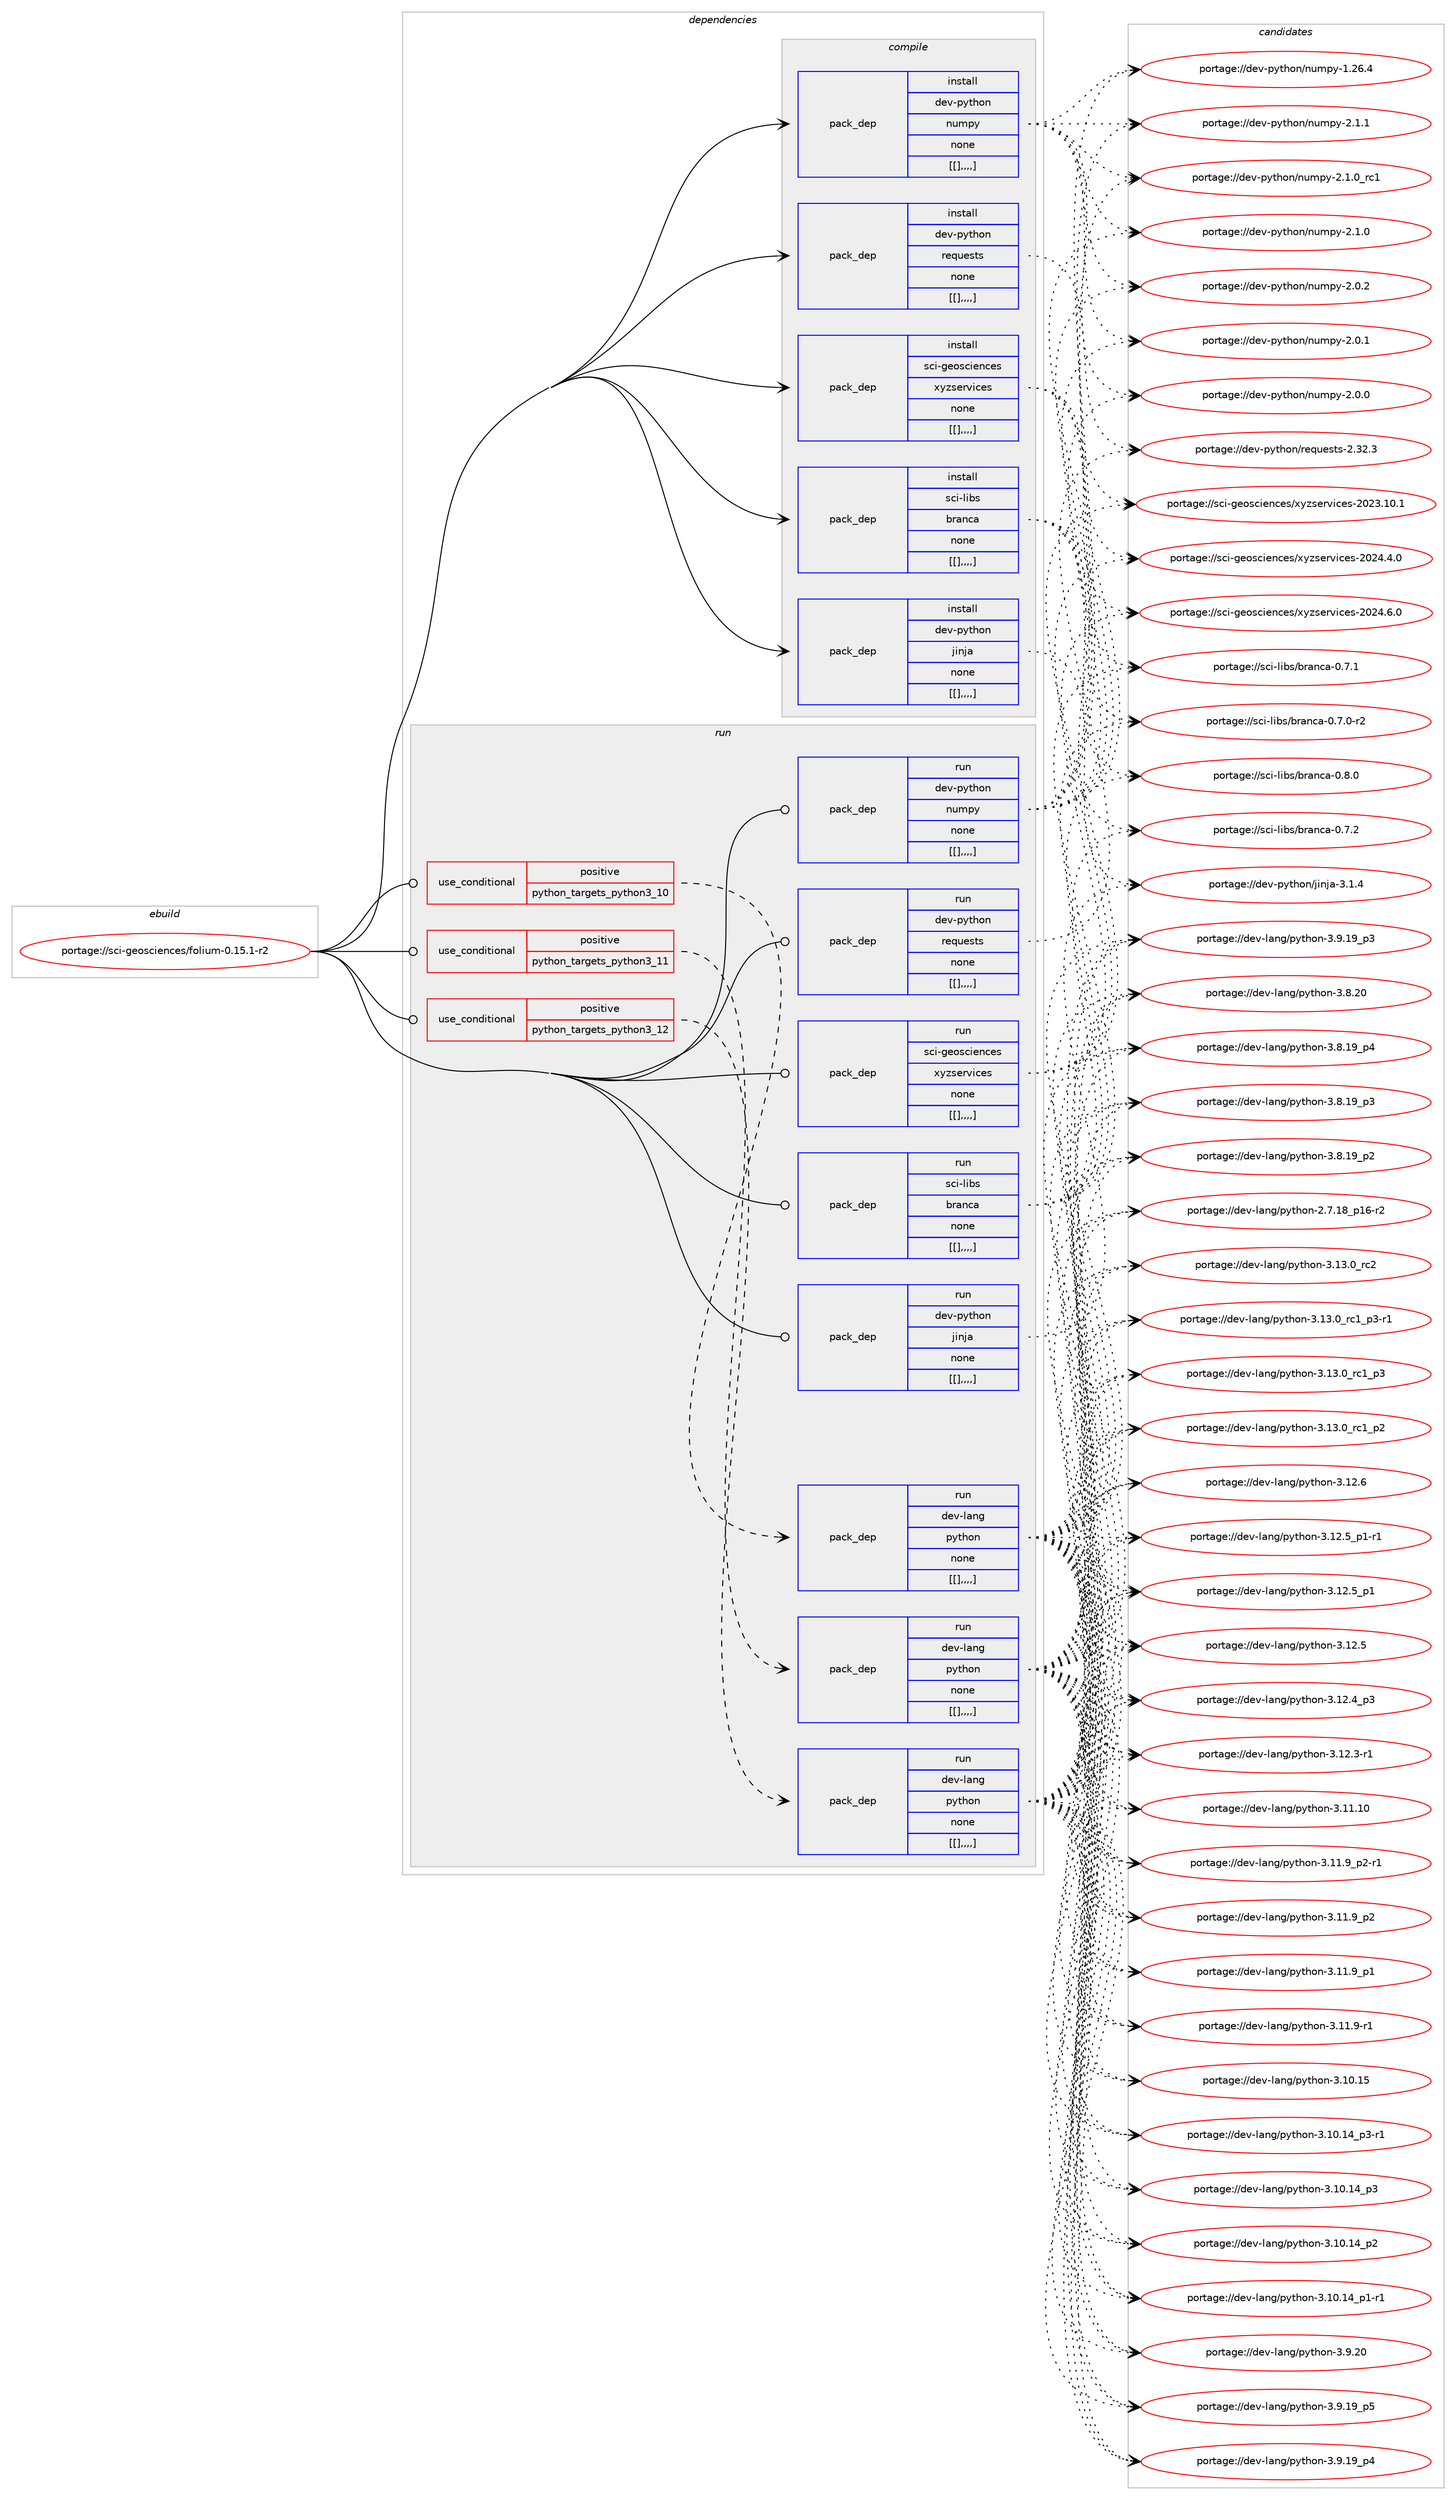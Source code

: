 digraph prolog {

# *************
# Graph options
# *************

newrank=true;
concentrate=true;
compound=true;
graph [rankdir=LR,fontname=Helvetica,fontsize=10,ranksep=1.5];#, ranksep=2.5, nodesep=0.2];
edge  [arrowhead=vee];
node  [fontname=Helvetica,fontsize=10];

# **********
# The ebuild
# **********

subgraph cluster_leftcol {
color=gray;
label=<<i>ebuild</i>>;
id [label="portage://sci-geosciences/folium-0.15.1-r2", color=red, width=4, href="../sci-geosciences/folium-0.15.1-r2.svg"];
}

# ****************
# The dependencies
# ****************

subgraph cluster_midcol {
color=gray;
label=<<i>dependencies</i>>;
subgraph cluster_compile {
fillcolor="#eeeeee";
style=filled;
label=<<i>compile</i>>;
subgraph pack300642 {
dependency412141 [label=<<TABLE BORDER="0" CELLBORDER="1" CELLSPACING="0" CELLPADDING="4" WIDTH="220"><TR><TD ROWSPAN="6" CELLPADDING="30">pack_dep</TD></TR><TR><TD WIDTH="110">install</TD></TR><TR><TD>dev-python</TD></TR><TR><TD>jinja</TD></TR><TR><TD>none</TD></TR><TR><TD>[[],,,,]</TD></TR></TABLE>>, shape=none, color=blue];
}
id:e -> dependency412141:w [weight=20,style="solid",arrowhead="vee"];
subgraph pack300643 {
dependency412142 [label=<<TABLE BORDER="0" CELLBORDER="1" CELLSPACING="0" CELLPADDING="4" WIDTH="220"><TR><TD ROWSPAN="6" CELLPADDING="30">pack_dep</TD></TR><TR><TD WIDTH="110">install</TD></TR><TR><TD>dev-python</TD></TR><TR><TD>numpy</TD></TR><TR><TD>none</TD></TR><TR><TD>[[],,,,]</TD></TR></TABLE>>, shape=none, color=blue];
}
id:e -> dependency412142:w [weight=20,style="solid",arrowhead="vee"];
subgraph pack300644 {
dependency412143 [label=<<TABLE BORDER="0" CELLBORDER="1" CELLSPACING="0" CELLPADDING="4" WIDTH="220"><TR><TD ROWSPAN="6" CELLPADDING="30">pack_dep</TD></TR><TR><TD WIDTH="110">install</TD></TR><TR><TD>dev-python</TD></TR><TR><TD>requests</TD></TR><TR><TD>none</TD></TR><TR><TD>[[],,,,]</TD></TR></TABLE>>, shape=none, color=blue];
}
id:e -> dependency412143:w [weight=20,style="solid",arrowhead="vee"];
subgraph pack300645 {
dependency412144 [label=<<TABLE BORDER="0" CELLBORDER="1" CELLSPACING="0" CELLPADDING="4" WIDTH="220"><TR><TD ROWSPAN="6" CELLPADDING="30">pack_dep</TD></TR><TR><TD WIDTH="110">install</TD></TR><TR><TD>sci-geosciences</TD></TR><TR><TD>xyzservices</TD></TR><TR><TD>none</TD></TR><TR><TD>[[],,,,]</TD></TR></TABLE>>, shape=none, color=blue];
}
id:e -> dependency412144:w [weight=20,style="solid",arrowhead="vee"];
subgraph pack300646 {
dependency412145 [label=<<TABLE BORDER="0" CELLBORDER="1" CELLSPACING="0" CELLPADDING="4" WIDTH="220"><TR><TD ROWSPAN="6" CELLPADDING="30">pack_dep</TD></TR><TR><TD WIDTH="110">install</TD></TR><TR><TD>sci-libs</TD></TR><TR><TD>branca</TD></TR><TR><TD>none</TD></TR><TR><TD>[[],,,,]</TD></TR></TABLE>>, shape=none, color=blue];
}
id:e -> dependency412145:w [weight=20,style="solid",arrowhead="vee"];
}
subgraph cluster_compileandrun {
fillcolor="#eeeeee";
style=filled;
label=<<i>compile and run</i>>;
}
subgraph cluster_run {
fillcolor="#eeeeee";
style=filled;
label=<<i>run</i>>;
subgraph cond108523 {
dependency412146 [label=<<TABLE BORDER="0" CELLBORDER="1" CELLSPACING="0" CELLPADDING="4"><TR><TD ROWSPAN="3" CELLPADDING="10">use_conditional</TD></TR><TR><TD>positive</TD></TR><TR><TD>python_targets_python3_10</TD></TR></TABLE>>, shape=none, color=red];
subgraph pack300647 {
dependency412147 [label=<<TABLE BORDER="0" CELLBORDER="1" CELLSPACING="0" CELLPADDING="4" WIDTH="220"><TR><TD ROWSPAN="6" CELLPADDING="30">pack_dep</TD></TR><TR><TD WIDTH="110">run</TD></TR><TR><TD>dev-lang</TD></TR><TR><TD>python</TD></TR><TR><TD>none</TD></TR><TR><TD>[[],,,,]</TD></TR></TABLE>>, shape=none, color=blue];
}
dependency412146:e -> dependency412147:w [weight=20,style="dashed",arrowhead="vee"];
}
id:e -> dependency412146:w [weight=20,style="solid",arrowhead="odot"];
subgraph cond108524 {
dependency412148 [label=<<TABLE BORDER="0" CELLBORDER="1" CELLSPACING="0" CELLPADDING="4"><TR><TD ROWSPAN="3" CELLPADDING="10">use_conditional</TD></TR><TR><TD>positive</TD></TR><TR><TD>python_targets_python3_11</TD></TR></TABLE>>, shape=none, color=red];
subgraph pack300648 {
dependency412149 [label=<<TABLE BORDER="0" CELLBORDER="1" CELLSPACING="0" CELLPADDING="4" WIDTH="220"><TR><TD ROWSPAN="6" CELLPADDING="30">pack_dep</TD></TR><TR><TD WIDTH="110">run</TD></TR><TR><TD>dev-lang</TD></TR><TR><TD>python</TD></TR><TR><TD>none</TD></TR><TR><TD>[[],,,,]</TD></TR></TABLE>>, shape=none, color=blue];
}
dependency412148:e -> dependency412149:w [weight=20,style="dashed",arrowhead="vee"];
}
id:e -> dependency412148:w [weight=20,style="solid",arrowhead="odot"];
subgraph cond108525 {
dependency412150 [label=<<TABLE BORDER="0" CELLBORDER="1" CELLSPACING="0" CELLPADDING="4"><TR><TD ROWSPAN="3" CELLPADDING="10">use_conditional</TD></TR><TR><TD>positive</TD></TR><TR><TD>python_targets_python3_12</TD></TR></TABLE>>, shape=none, color=red];
subgraph pack300649 {
dependency412151 [label=<<TABLE BORDER="0" CELLBORDER="1" CELLSPACING="0" CELLPADDING="4" WIDTH="220"><TR><TD ROWSPAN="6" CELLPADDING="30">pack_dep</TD></TR><TR><TD WIDTH="110">run</TD></TR><TR><TD>dev-lang</TD></TR><TR><TD>python</TD></TR><TR><TD>none</TD></TR><TR><TD>[[],,,,]</TD></TR></TABLE>>, shape=none, color=blue];
}
dependency412150:e -> dependency412151:w [weight=20,style="dashed",arrowhead="vee"];
}
id:e -> dependency412150:w [weight=20,style="solid",arrowhead="odot"];
subgraph pack300650 {
dependency412152 [label=<<TABLE BORDER="0" CELLBORDER="1" CELLSPACING="0" CELLPADDING="4" WIDTH="220"><TR><TD ROWSPAN="6" CELLPADDING="30">pack_dep</TD></TR><TR><TD WIDTH="110">run</TD></TR><TR><TD>dev-python</TD></TR><TR><TD>jinja</TD></TR><TR><TD>none</TD></TR><TR><TD>[[],,,,]</TD></TR></TABLE>>, shape=none, color=blue];
}
id:e -> dependency412152:w [weight=20,style="solid",arrowhead="odot"];
subgraph pack300651 {
dependency412153 [label=<<TABLE BORDER="0" CELLBORDER="1" CELLSPACING="0" CELLPADDING="4" WIDTH="220"><TR><TD ROWSPAN="6" CELLPADDING="30">pack_dep</TD></TR><TR><TD WIDTH="110">run</TD></TR><TR><TD>dev-python</TD></TR><TR><TD>numpy</TD></TR><TR><TD>none</TD></TR><TR><TD>[[],,,,]</TD></TR></TABLE>>, shape=none, color=blue];
}
id:e -> dependency412153:w [weight=20,style="solid",arrowhead="odot"];
subgraph pack300652 {
dependency412154 [label=<<TABLE BORDER="0" CELLBORDER="1" CELLSPACING="0" CELLPADDING="4" WIDTH="220"><TR><TD ROWSPAN="6" CELLPADDING="30">pack_dep</TD></TR><TR><TD WIDTH="110">run</TD></TR><TR><TD>dev-python</TD></TR><TR><TD>requests</TD></TR><TR><TD>none</TD></TR><TR><TD>[[],,,,]</TD></TR></TABLE>>, shape=none, color=blue];
}
id:e -> dependency412154:w [weight=20,style="solid",arrowhead="odot"];
subgraph pack300653 {
dependency412155 [label=<<TABLE BORDER="0" CELLBORDER="1" CELLSPACING="0" CELLPADDING="4" WIDTH="220"><TR><TD ROWSPAN="6" CELLPADDING="30">pack_dep</TD></TR><TR><TD WIDTH="110">run</TD></TR><TR><TD>sci-geosciences</TD></TR><TR><TD>xyzservices</TD></TR><TR><TD>none</TD></TR><TR><TD>[[],,,,]</TD></TR></TABLE>>, shape=none, color=blue];
}
id:e -> dependency412155:w [weight=20,style="solid",arrowhead="odot"];
subgraph pack300654 {
dependency412156 [label=<<TABLE BORDER="0" CELLBORDER="1" CELLSPACING="0" CELLPADDING="4" WIDTH="220"><TR><TD ROWSPAN="6" CELLPADDING="30">pack_dep</TD></TR><TR><TD WIDTH="110">run</TD></TR><TR><TD>sci-libs</TD></TR><TR><TD>branca</TD></TR><TR><TD>none</TD></TR><TR><TD>[[],,,,]</TD></TR></TABLE>>, shape=none, color=blue];
}
id:e -> dependency412156:w [weight=20,style="solid",arrowhead="odot"];
}
}

# **************
# The candidates
# **************

subgraph cluster_choices {
rank=same;
color=gray;
label=<<i>candidates</i>>;

subgraph choice300642 {
color=black;
nodesep=1;
choice100101118451121211161041111104710610511010697455146494652 [label="portage://dev-python/jinja-3.1.4", color=red, width=4,href="../dev-python/jinja-3.1.4.svg"];
dependency412141:e -> choice100101118451121211161041111104710610511010697455146494652:w [style=dotted,weight="100"];
}
subgraph choice300643 {
color=black;
nodesep=1;
choice1001011184511212111610411111047110117109112121455046494649 [label="portage://dev-python/numpy-2.1.1", color=red, width=4,href="../dev-python/numpy-2.1.1.svg"];
choice1001011184511212111610411111047110117109112121455046494648951149949 [label="portage://dev-python/numpy-2.1.0_rc1", color=red, width=4,href="../dev-python/numpy-2.1.0_rc1.svg"];
choice1001011184511212111610411111047110117109112121455046494648 [label="portage://dev-python/numpy-2.1.0", color=red, width=4,href="../dev-python/numpy-2.1.0.svg"];
choice1001011184511212111610411111047110117109112121455046484650 [label="portage://dev-python/numpy-2.0.2", color=red, width=4,href="../dev-python/numpy-2.0.2.svg"];
choice1001011184511212111610411111047110117109112121455046484649 [label="portage://dev-python/numpy-2.0.1", color=red, width=4,href="../dev-python/numpy-2.0.1.svg"];
choice1001011184511212111610411111047110117109112121455046484648 [label="portage://dev-python/numpy-2.0.0", color=red, width=4,href="../dev-python/numpy-2.0.0.svg"];
choice100101118451121211161041111104711011710911212145494650544652 [label="portage://dev-python/numpy-1.26.4", color=red, width=4,href="../dev-python/numpy-1.26.4.svg"];
dependency412142:e -> choice1001011184511212111610411111047110117109112121455046494649:w [style=dotted,weight="100"];
dependency412142:e -> choice1001011184511212111610411111047110117109112121455046494648951149949:w [style=dotted,weight="100"];
dependency412142:e -> choice1001011184511212111610411111047110117109112121455046494648:w [style=dotted,weight="100"];
dependency412142:e -> choice1001011184511212111610411111047110117109112121455046484650:w [style=dotted,weight="100"];
dependency412142:e -> choice1001011184511212111610411111047110117109112121455046484649:w [style=dotted,weight="100"];
dependency412142:e -> choice1001011184511212111610411111047110117109112121455046484648:w [style=dotted,weight="100"];
dependency412142:e -> choice100101118451121211161041111104711011710911212145494650544652:w [style=dotted,weight="100"];
}
subgraph choice300644 {
color=black;
nodesep=1;
choice100101118451121211161041111104711410111311710111511611545504651504651 [label="portage://dev-python/requests-2.32.3", color=red, width=4,href="../dev-python/requests-2.32.3.svg"];
dependency412143:e -> choice100101118451121211161041111104711410111311710111511611545504651504651:w [style=dotted,weight="100"];
}
subgraph choice300645 {
color=black;
nodesep=1;
choice115991054510310111111599105101110991011154712012112211510111411810599101115455048505246544648 [label="portage://sci-geosciences/xyzservices-2024.6.0", color=red, width=4,href="../sci-geosciences/xyzservices-2024.6.0.svg"];
choice115991054510310111111599105101110991011154712012112211510111411810599101115455048505246524648 [label="portage://sci-geosciences/xyzservices-2024.4.0", color=red, width=4,href="../sci-geosciences/xyzservices-2024.4.0.svg"];
choice11599105451031011111159910510111099101115471201211221151011141181059910111545504850514649484649 [label="portage://sci-geosciences/xyzservices-2023.10.1", color=red, width=4,href="../sci-geosciences/xyzservices-2023.10.1.svg"];
dependency412144:e -> choice115991054510310111111599105101110991011154712012112211510111411810599101115455048505246544648:w [style=dotted,weight="100"];
dependency412144:e -> choice115991054510310111111599105101110991011154712012112211510111411810599101115455048505246524648:w [style=dotted,weight="100"];
dependency412144:e -> choice11599105451031011111159910510111099101115471201211221151011141181059910111545504850514649484649:w [style=dotted,weight="100"];
}
subgraph choice300646 {
color=black;
nodesep=1;
choice1159910545108105981154798114971109997454846564648 [label="portage://sci-libs/branca-0.8.0", color=red, width=4,href="../sci-libs/branca-0.8.0.svg"];
choice1159910545108105981154798114971109997454846554650 [label="portage://sci-libs/branca-0.7.2", color=red, width=4,href="../sci-libs/branca-0.7.2.svg"];
choice1159910545108105981154798114971109997454846554649 [label="portage://sci-libs/branca-0.7.1", color=red, width=4,href="../sci-libs/branca-0.7.1.svg"];
choice11599105451081059811547981149711099974548465546484511450 [label="portage://sci-libs/branca-0.7.0-r2", color=red, width=4,href="../sci-libs/branca-0.7.0-r2.svg"];
dependency412145:e -> choice1159910545108105981154798114971109997454846564648:w [style=dotted,weight="100"];
dependency412145:e -> choice1159910545108105981154798114971109997454846554650:w [style=dotted,weight="100"];
dependency412145:e -> choice1159910545108105981154798114971109997454846554649:w [style=dotted,weight="100"];
dependency412145:e -> choice11599105451081059811547981149711099974548465546484511450:w [style=dotted,weight="100"];
}
subgraph choice300647 {
color=black;
nodesep=1;
choice10010111845108971101034711212111610411111045514649514648951149950 [label="portage://dev-lang/python-3.13.0_rc2", color=red, width=4,href="../dev-lang/python-3.13.0_rc2.svg"];
choice1001011184510897110103471121211161041111104551464951464895114994995112514511449 [label="portage://dev-lang/python-3.13.0_rc1_p3-r1", color=red, width=4,href="../dev-lang/python-3.13.0_rc1_p3-r1.svg"];
choice100101118451089711010347112121116104111110455146495146489511499499511251 [label="portage://dev-lang/python-3.13.0_rc1_p3", color=red, width=4,href="../dev-lang/python-3.13.0_rc1_p3.svg"];
choice100101118451089711010347112121116104111110455146495146489511499499511250 [label="portage://dev-lang/python-3.13.0_rc1_p2", color=red, width=4,href="../dev-lang/python-3.13.0_rc1_p2.svg"];
choice10010111845108971101034711212111610411111045514649504654 [label="portage://dev-lang/python-3.12.6", color=red, width=4,href="../dev-lang/python-3.12.6.svg"];
choice1001011184510897110103471121211161041111104551464950465395112494511449 [label="portage://dev-lang/python-3.12.5_p1-r1", color=red, width=4,href="../dev-lang/python-3.12.5_p1-r1.svg"];
choice100101118451089711010347112121116104111110455146495046539511249 [label="portage://dev-lang/python-3.12.5_p1", color=red, width=4,href="../dev-lang/python-3.12.5_p1.svg"];
choice10010111845108971101034711212111610411111045514649504653 [label="portage://dev-lang/python-3.12.5", color=red, width=4,href="../dev-lang/python-3.12.5.svg"];
choice100101118451089711010347112121116104111110455146495046529511251 [label="portage://dev-lang/python-3.12.4_p3", color=red, width=4,href="../dev-lang/python-3.12.4_p3.svg"];
choice100101118451089711010347112121116104111110455146495046514511449 [label="portage://dev-lang/python-3.12.3-r1", color=red, width=4,href="../dev-lang/python-3.12.3-r1.svg"];
choice1001011184510897110103471121211161041111104551464949464948 [label="portage://dev-lang/python-3.11.10", color=red, width=4,href="../dev-lang/python-3.11.10.svg"];
choice1001011184510897110103471121211161041111104551464949465795112504511449 [label="portage://dev-lang/python-3.11.9_p2-r1", color=red, width=4,href="../dev-lang/python-3.11.9_p2-r1.svg"];
choice100101118451089711010347112121116104111110455146494946579511250 [label="portage://dev-lang/python-3.11.9_p2", color=red, width=4,href="../dev-lang/python-3.11.9_p2.svg"];
choice100101118451089711010347112121116104111110455146494946579511249 [label="portage://dev-lang/python-3.11.9_p1", color=red, width=4,href="../dev-lang/python-3.11.9_p1.svg"];
choice100101118451089711010347112121116104111110455146494946574511449 [label="portage://dev-lang/python-3.11.9-r1", color=red, width=4,href="../dev-lang/python-3.11.9-r1.svg"];
choice1001011184510897110103471121211161041111104551464948464953 [label="portage://dev-lang/python-3.10.15", color=red, width=4,href="../dev-lang/python-3.10.15.svg"];
choice100101118451089711010347112121116104111110455146494846495295112514511449 [label="portage://dev-lang/python-3.10.14_p3-r1", color=red, width=4,href="../dev-lang/python-3.10.14_p3-r1.svg"];
choice10010111845108971101034711212111610411111045514649484649529511251 [label="portage://dev-lang/python-3.10.14_p3", color=red, width=4,href="../dev-lang/python-3.10.14_p3.svg"];
choice10010111845108971101034711212111610411111045514649484649529511250 [label="portage://dev-lang/python-3.10.14_p2", color=red, width=4,href="../dev-lang/python-3.10.14_p2.svg"];
choice100101118451089711010347112121116104111110455146494846495295112494511449 [label="portage://dev-lang/python-3.10.14_p1-r1", color=red, width=4,href="../dev-lang/python-3.10.14_p1-r1.svg"];
choice10010111845108971101034711212111610411111045514657465048 [label="portage://dev-lang/python-3.9.20", color=red, width=4,href="../dev-lang/python-3.9.20.svg"];
choice100101118451089711010347112121116104111110455146574649579511253 [label="portage://dev-lang/python-3.9.19_p5", color=red, width=4,href="../dev-lang/python-3.9.19_p5.svg"];
choice100101118451089711010347112121116104111110455146574649579511252 [label="portage://dev-lang/python-3.9.19_p4", color=red, width=4,href="../dev-lang/python-3.9.19_p4.svg"];
choice100101118451089711010347112121116104111110455146574649579511251 [label="portage://dev-lang/python-3.9.19_p3", color=red, width=4,href="../dev-lang/python-3.9.19_p3.svg"];
choice10010111845108971101034711212111610411111045514656465048 [label="portage://dev-lang/python-3.8.20", color=red, width=4,href="../dev-lang/python-3.8.20.svg"];
choice100101118451089711010347112121116104111110455146564649579511252 [label="portage://dev-lang/python-3.8.19_p4", color=red, width=4,href="../dev-lang/python-3.8.19_p4.svg"];
choice100101118451089711010347112121116104111110455146564649579511251 [label="portage://dev-lang/python-3.8.19_p3", color=red, width=4,href="../dev-lang/python-3.8.19_p3.svg"];
choice100101118451089711010347112121116104111110455146564649579511250 [label="portage://dev-lang/python-3.8.19_p2", color=red, width=4,href="../dev-lang/python-3.8.19_p2.svg"];
choice100101118451089711010347112121116104111110455046554649569511249544511450 [label="portage://dev-lang/python-2.7.18_p16-r2", color=red, width=4,href="../dev-lang/python-2.7.18_p16-r2.svg"];
dependency412147:e -> choice10010111845108971101034711212111610411111045514649514648951149950:w [style=dotted,weight="100"];
dependency412147:e -> choice1001011184510897110103471121211161041111104551464951464895114994995112514511449:w [style=dotted,weight="100"];
dependency412147:e -> choice100101118451089711010347112121116104111110455146495146489511499499511251:w [style=dotted,weight="100"];
dependency412147:e -> choice100101118451089711010347112121116104111110455146495146489511499499511250:w [style=dotted,weight="100"];
dependency412147:e -> choice10010111845108971101034711212111610411111045514649504654:w [style=dotted,weight="100"];
dependency412147:e -> choice1001011184510897110103471121211161041111104551464950465395112494511449:w [style=dotted,weight="100"];
dependency412147:e -> choice100101118451089711010347112121116104111110455146495046539511249:w [style=dotted,weight="100"];
dependency412147:e -> choice10010111845108971101034711212111610411111045514649504653:w [style=dotted,weight="100"];
dependency412147:e -> choice100101118451089711010347112121116104111110455146495046529511251:w [style=dotted,weight="100"];
dependency412147:e -> choice100101118451089711010347112121116104111110455146495046514511449:w [style=dotted,weight="100"];
dependency412147:e -> choice1001011184510897110103471121211161041111104551464949464948:w [style=dotted,weight="100"];
dependency412147:e -> choice1001011184510897110103471121211161041111104551464949465795112504511449:w [style=dotted,weight="100"];
dependency412147:e -> choice100101118451089711010347112121116104111110455146494946579511250:w [style=dotted,weight="100"];
dependency412147:e -> choice100101118451089711010347112121116104111110455146494946579511249:w [style=dotted,weight="100"];
dependency412147:e -> choice100101118451089711010347112121116104111110455146494946574511449:w [style=dotted,weight="100"];
dependency412147:e -> choice1001011184510897110103471121211161041111104551464948464953:w [style=dotted,weight="100"];
dependency412147:e -> choice100101118451089711010347112121116104111110455146494846495295112514511449:w [style=dotted,weight="100"];
dependency412147:e -> choice10010111845108971101034711212111610411111045514649484649529511251:w [style=dotted,weight="100"];
dependency412147:e -> choice10010111845108971101034711212111610411111045514649484649529511250:w [style=dotted,weight="100"];
dependency412147:e -> choice100101118451089711010347112121116104111110455146494846495295112494511449:w [style=dotted,weight="100"];
dependency412147:e -> choice10010111845108971101034711212111610411111045514657465048:w [style=dotted,weight="100"];
dependency412147:e -> choice100101118451089711010347112121116104111110455146574649579511253:w [style=dotted,weight="100"];
dependency412147:e -> choice100101118451089711010347112121116104111110455146574649579511252:w [style=dotted,weight="100"];
dependency412147:e -> choice100101118451089711010347112121116104111110455146574649579511251:w [style=dotted,weight="100"];
dependency412147:e -> choice10010111845108971101034711212111610411111045514656465048:w [style=dotted,weight="100"];
dependency412147:e -> choice100101118451089711010347112121116104111110455146564649579511252:w [style=dotted,weight="100"];
dependency412147:e -> choice100101118451089711010347112121116104111110455146564649579511251:w [style=dotted,weight="100"];
dependency412147:e -> choice100101118451089711010347112121116104111110455146564649579511250:w [style=dotted,weight="100"];
dependency412147:e -> choice100101118451089711010347112121116104111110455046554649569511249544511450:w [style=dotted,weight="100"];
}
subgraph choice300648 {
color=black;
nodesep=1;
choice10010111845108971101034711212111610411111045514649514648951149950 [label="portage://dev-lang/python-3.13.0_rc2", color=red, width=4,href="../dev-lang/python-3.13.0_rc2.svg"];
choice1001011184510897110103471121211161041111104551464951464895114994995112514511449 [label="portage://dev-lang/python-3.13.0_rc1_p3-r1", color=red, width=4,href="../dev-lang/python-3.13.0_rc1_p3-r1.svg"];
choice100101118451089711010347112121116104111110455146495146489511499499511251 [label="portage://dev-lang/python-3.13.0_rc1_p3", color=red, width=4,href="../dev-lang/python-3.13.0_rc1_p3.svg"];
choice100101118451089711010347112121116104111110455146495146489511499499511250 [label="portage://dev-lang/python-3.13.0_rc1_p2", color=red, width=4,href="../dev-lang/python-3.13.0_rc1_p2.svg"];
choice10010111845108971101034711212111610411111045514649504654 [label="portage://dev-lang/python-3.12.6", color=red, width=4,href="../dev-lang/python-3.12.6.svg"];
choice1001011184510897110103471121211161041111104551464950465395112494511449 [label="portage://dev-lang/python-3.12.5_p1-r1", color=red, width=4,href="../dev-lang/python-3.12.5_p1-r1.svg"];
choice100101118451089711010347112121116104111110455146495046539511249 [label="portage://dev-lang/python-3.12.5_p1", color=red, width=4,href="../dev-lang/python-3.12.5_p1.svg"];
choice10010111845108971101034711212111610411111045514649504653 [label="portage://dev-lang/python-3.12.5", color=red, width=4,href="../dev-lang/python-3.12.5.svg"];
choice100101118451089711010347112121116104111110455146495046529511251 [label="portage://dev-lang/python-3.12.4_p3", color=red, width=4,href="../dev-lang/python-3.12.4_p3.svg"];
choice100101118451089711010347112121116104111110455146495046514511449 [label="portage://dev-lang/python-3.12.3-r1", color=red, width=4,href="../dev-lang/python-3.12.3-r1.svg"];
choice1001011184510897110103471121211161041111104551464949464948 [label="portage://dev-lang/python-3.11.10", color=red, width=4,href="../dev-lang/python-3.11.10.svg"];
choice1001011184510897110103471121211161041111104551464949465795112504511449 [label="portage://dev-lang/python-3.11.9_p2-r1", color=red, width=4,href="../dev-lang/python-3.11.9_p2-r1.svg"];
choice100101118451089711010347112121116104111110455146494946579511250 [label="portage://dev-lang/python-3.11.9_p2", color=red, width=4,href="../dev-lang/python-3.11.9_p2.svg"];
choice100101118451089711010347112121116104111110455146494946579511249 [label="portage://dev-lang/python-3.11.9_p1", color=red, width=4,href="../dev-lang/python-3.11.9_p1.svg"];
choice100101118451089711010347112121116104111110455146494946574511449 [label="portage://dev-lang/python-3.11.9-r1", color=red, width=4,href="../dev-lang/python-3.11.9-r1.svg"];
choice1001011184510897110103471121211161041111104551464948464953 [label="portage://dev-lang/python-3.10.15", color=red, width=4,href="../dev-lang/python-3.10.15.svg"];
choice100101118451089711010347112121116104111110455146494846495295112514511449 [label="portage://dev-lang/python-3.10.14_p3-r1", color=red, width=4,href="../dev-lang/python-3.10.14_p3-r1.svg"];
choice10010111845108971101034711212111610411111045514649484649529511251 [label="portage://dev-lang/python-3.10.14_p3", color=red, width=4,href="../dev-lang/python-3.10.14_p3.svg"];
choice10010111845108971101034711212111610411111045514649484649529511250 [label="portage://dev-lang/python-3.10.14_p2", color=red, width=4,href="../dev-lang/python-3.10.14_p2.svg"];
choice100101118451089711010347112121116104111110455146494846495295112494511449 [label="portage://dev-lang/python-3.10.14_p1-r1", color=red, width=4,href="../dev-lang/python-3.10.14_p1-r1.svg"];
choice10010111845108971101034711212111610411111045514657465048 [label="portage://dev-lang/python-3.9.20", color=red, width=4,href="../dev-lang/python-3.9.20.svg"];
choice100101118451089711010347112121116104111110455146574649579511253 [label="portage://dev-lang/python-3.9.19_p5", color=red, width=4,href="../dev-lang/python-3.9.19_p5.svg"];
choice100101118451089711010347112121116104111110455146574649579511252 [label="portage://dev-lang/python-3.9.19_p4", color=red, width=4,href="../dev-lang/python-3.9.19_p4.svg"];
choice100101118451089711010347112121116104111110455146574649579511251 [label="portage://dev-lang/python-3.9.19_p3", color=red, width=4,href="../dev-lang/python-3.9.19_p3.svg"];
choice10010111845108971101034711212111610411111045514656465048 [label="portage://dev-lang/python-3.8.20", color=red, width=4,href="../dev-lang/python-3.8.20.svg"];
choice100101118451089711010347112121116104111110455146564649579511252 [label="portage://dev-lang/python-3.8.19_p4", color=red, width=4,href="../dev-lang/python-3.8.19_p4.svg"];
choice100101118451089711010347112121116104111110455146564649579511251 [label="portage://dev-lang/python-3.8.19_p3", color=red, width=4,href="../dev-lang/python-3.8.19_p3.svg"];
choice100101118451089711010347112121116104111110455146564649579511250 [label="portage://dev-lang/python-3.8.19_p2", color=red, width=4,href="../dev-lang/python-3.8.19_p2.svg"];
choice100101118451089711010347112121116104111110455046554649569511249544511450 [label="portage://dev-lang/python-2.7.18_p16-r2", color=red, width=4,href="../dev-lang/python-2.7.18_p16-r2.svg"];
dependency412149:e -> choice10010111845108971101034711212111610411111045514649514648951149950:w [style=dotted,weight="100"];
dependency412149:e -> choice1001011184510897110103471121211161041111104551464951464895114994995112514511449:w [style=dotted,weight="100"];
dependency412149:e -> choice100101118451089711010347112121116104111110455146495146489511499499511251:w [style=dotted,weight="100"];
dependency412149:e -> choice100101118451089711010347112121116104111110455146495146489511499499511250:w [style=dotted,weight="100"];
dependency412149:e -> choice10010111845108971101034711212111610411111045514649504654:w [style=dotted,weight="100"];
dependency412149:e -> choice1001011184510897110103471121211161041111104551464950465395112494511449:w [style=dotted,weight="100"];
dependency412149:e -> choice100101118451089711010347112121116104111110455146495046539511249:w [style=dotted,weight="100"];
dependency412149:e -> choice10010111845108971101034711212111610411111045514649504653:w [style=dotted,weight="100"];
dependency412149:e -> choice100101118451089711010347112121116104111110455146495046529511251:w [style=dotted,weight="100"];
dependency412149:e -> choice100101118451089711010347112121116104111110455146495046514511449:w [style=dotted,weight="100"];
dependency412149:e -> choice1001011184510897110103471121211161041111104551464949464948:w [style=dotted,weight="100"];
dependency412149:e -> choice1001011184510897110103471121211161041111104551464949465795112504511449:w [style=dotted,weight="100"];
dependency412149:e -> choice100101118451089711010347112121116104111110455146494946579511250:w [style=dotted,weight="100"];
dependency412149:e -> choice100101118451089711010347112121116104111110455146494946579511249:w [style=dotted,weight="100"];
dependency412149:e -> choice100101118451089711010347112121116104111110455146494946574511449:w [style=dotted,weight="100"];
dependency412149:e -> choice1001011184510897110103471121211161041111104551464948464953:w [style=dotted,weight="100"];
dependency412149:e -> choice100101118451089711010347112121116104111110455146494846495295112514511449:w [style=dotted,weight="100"];
dependency412149:e -> choice10010111845108971101034711212111610411111045514649484649529511251:w [style=dotted,weight="100"];
dependency412149:e -> choice10010111845108971101034711212111610411111045514649484649529511250:w [style=dotted,weight="100"];
dependency412149:e -> choice100101118451089711010347112121116104111110455146494846495295112494511449:w [style=dotted,weight="100"];
dependency412149:e -> choice10010111845108971101034711212111610411111045514657465048:w [style=dotted,weight="100"];
dependency412149:e -> choice100101118451089711010347112121116104111110455146574649579511253:w [style=dotted,weight="100"];
dependency412149:e -> choice100101118451089711010347112121116104111110455146574649579511252:w [style=dotted,weight="100"];
dependency412149:e -> choice100101118451089711010347112121116104111110455146574649579511251:w [style=dotted,weight="100"];
dependency412149:e -> choice10010111845108971101034711212111610411111045514656465048:w [style=dotted,weight="100"];
dependency412149:e -> choice100101118451089711010347112121116104111110455146564649579511252:w [style=dotted,weight="100"];
dependency412149:e -> choice100101118451089711010347112121116104111110455146564649579511251:w [style=dotted,weight="100"];
dependency412149:e -> choice100101118451089711010347112121116104111110455146564649579511250:w [style=dotted,weight="100"];
dependency412149:e -> choice100101118451089711010347112121116104111110455046554649569511249544511450:w [style=dotted,weight="100"];
}
subgraph choice300649 {
color=black;
nodesep=1;
choice10010111845108971101034711212111610411111045514649514648951149950 [label="portage://dev-lang/python-3.13.0_rc2", color=red, width=4,href="../dev-lang/python-3.13.0_rc2.svg"];
choice1001011184510897110103471121211161041111104551464951464895114994995112514511449 [label="portage://dev-lang/python-3.13.0_rc1_p3-r1", color=red, width=4,href="../dev-lang/python-3.13.0_rc1_p3-r1.svg"];
choice100101118451089711010347112121116104111110455146495146489511499499511251 [label="portage://dev-lang/python-3.13.0_rc1_p3", color=red, width=4,href="../dev-lang/python-3.13.0_rc1_p3.svg"];
choice100101118451089711010347112121116104111110455146495146489511499499511250 [label="portage://dev-lang/python-3.13.0_rc1_p2", color=red, width=4,href="../dev-lang/python-3.13.0_rc1_p2.svg"];
choice10010111845108971101034711212111610411111045514649504654 [label="portage://dev-lang/python-3.12.6", color=red, width=4,href="../dev-lang/python-3.12.6.svg"];
choice1001011184510897110103471121211161041111104551464950465395112494511449 [label="portage://dev-lang/python-3.12.5_p1-r1", color=red, width=4,href="../dev-lang/python-3.12.5_p1-r1.svg"];
choice100101118451089711010347112121116104111110455146495046539511249 [label="portage://dev-lang/python-3.12.5_p1", color=red, width=4,href="../dev-lang/python-3.12.5_p1.svg"];
choice10010111845108971101034711212111610411111045514649504653 [label="portage://dev-lang/python-3.12.5", color=red, width=4,href="../dev-lang/python-3.12.5.svg"];
choice100101118451089711010347112121116104111110455146495046529511251 [label="portage://dev-lang/python-3.12.4_p3", color=red, width=4,href="../dev-lang/python-3.12.4_p3.svg"];
choice100101118451089711010347112121116104111110455146495046514511449 [label="portage://dev-lang/python-3.12.3-r1", color=red, width=4,href="../dev-lang/python-3.12.3-r1.svg"];
choice1001011184510897110103471121211161041111104551464949464948 [label="portage://dev-lang/python-3.11.10", color=red, width=4,href="../dev-lang/python-3.11.10.svg"];
choice1001011184510897110103471121211161041111104551464949465795112504511449 [label="portage://dev-lang/python-3.11.9_p2-r1", color=red, width=4,href="../dev-lang/python-3.11.9_p2-r1.svg"];
choice100101118451089711010347112121116104111110455146494946579511250 [label="portage://dev-lang/python-3.11.9_p2", color=red, width=4,href="../dev-lang/python-3.11.9_p2.svg"];
choice100101118451089711010347112121116104111110455146494946579511249 [label="portage://dev-lang/python-3.11.9_p1", color=red, width=4,href="../dev-lang/python-3.11.9_p1.svg"];
choice100101118451089711010347112121116104111110455146494946574511449 [label="portage://dev-lang/python-3.11.9-r1", color=red, width=4,href="../dev-lang/python-3.11.9-r1.svg"];
choice1001011184510897110103471121211161041111104551464948464953 [label="portage://dev-lang/python-3.10.15", color=red, width=4,href="../dev-lang/python-3.10.15.svg"];
choice100101118451089711010347112121116104111110455146494846495295112514511449 [label="portage://dev-lang/python-3.10.14_p3-r1", color=red, width=4,href="../dev-lang/python-3.10.14_p3-r1.svg"];
choice10010111845108971101034711212111610411111045514649484649529511251 [label="portage://dev-lang/python-3.10.14_p3", color=red, width=4,href="../dev-lang/python-3.10.14_p3.svg"];
choice10010111845108971101034711212111610411111045514649484649529511250 [label="portage://dev-lang/python-3.10.14_p2", color=red, width=4,href="../dev-lang/python-3.10.14_p2.svg"];
choice100101118451089711010347112121116104111110455146494846495295112494511449 [label="portage://dev-lang/python-3.10.14_p1-r1", color=red, width=4,href="../dev-lang/python-3.10.14_p1-r1.svg"];
choice10010111845108971101034711212111610411111045514657465048 [label="portage://dev-lang/python-3.9.20", color=red, width=4,href="../dev-lang/python-3.9.20.svg"];
choice100101118451089711010347112121116104111110455146574649579511253 [label="portage://dev-lang/python-3.9.19_p5", color=red, width=4,href="../dev-lang/python-3.9.19_p5.svg"];
choice100101118451089711010347112121116104111110455146574649579511252 [label="portage://dev-lang/python-3.9.19_p4", color=red, width=4,href="../dev-lang/python-3.9.19_p4.svg"];
choice100101118451089711010347112121116104111110455146574649579511251 [label="portage://dev-lang/python-3.9.19_p3", color=red, width=4,href="../dev-lang/python-3.9.19_p3.svg"];
choice10010111845108971101034711212111610411111045514656465048 [label="portage://dev-lang/python-3.8.20", color=red, width=4,href="../dev-lang/python-3.8.20.svg"];
choice100101118451089711010347112121116104111110455146564649579511252 [label="portage://dev-lang/python-3.8.19_p4", color=red, width=4,href="../dev-lang/python-3.8.19_p4.svg"];
choice100101118451089711010347112121116104111110455146564649579511251 [label="portage://dev-lang/python-3.8.19_p3", color=red, width=4,href="../dev-lang/python-3.8.19_p3.svg"];
choice100101118451089711010347112121116104111110455146564649579511250 [label="portage://dev-lang/python-3.8.19_p2", color=red, width=4,href="../dev-lang/python-3.8.19_p2.svg"];
choice100101118451089711010347112121116104111110455046554649569511249544511450 [label="portage://dev-lang/python-2.7.18_p16-r2", color=red, width=4,href="../dev-lang/python-2.7.18_p16-r2.svg"];
dependency412151:e -> choice10010111845108971101034711212111610411111045514649514648951149950:w [style=dotted,weight="100"];
dependency412151:e -> choice1001011184510897110103471121211161041111104551464951464895114994995112514511449:w [style=dotted,weight="100"];
dependency412151:e -> choice100101118451089711010347112121116104111110455146495146489511499499511251:w [style=dotted,weight="100"];
dependency412151:e -> choice100101118451089711010347112121116104111110455146495146489511499499511250:w [style=dotted,weight="100"];
dependency412151:e -> choice10010111845108971101034711212111610411111045514649504654:w [style=dotted,weight="100"];
dependency412151:e -> choice1001011184510897110103471121211161041111104551464950465395112494511449:w [style=dotted,weight="100"];
dependency412151:e -> choice100101118451089711010347112121116104111110455146495046539511249:w [style=dotted,weight="100"];
dependency412151:e -> choice10010111845108971101034711212111610411111045514649504653:w [style=dotted,weight="100"];
dependency412151:e -> choice100101118451089711010347112121116104111110455146495046529511251:w [style=dotted,weight="100"];
dependency412151:e -> choice100101118451089711010347112121116104111110455146495046514511449:w [style=dotted,weight="100"];
dependency412151:e -> choice1001011184510897110103471121211161041111104551464949464948:w [style=dotted,weight="100"];
dependency412151:e -> choice1001011184510897110103471121211161041111104551464949465795112504511449:w [style=dotted,weight="100"];
dependency412151:e -> choice100101118451089711010347112121116104111110455146494946579511250:w [style=dotted,weight="100"];
dependency412151:e -> choice100101118451089711010347112121116104111110455146494946579511249:w [style=dotted,weight="100"];
dependency412151:e -> choice100101118451089711010347112121116104111110455146494946574511449:w [style=dotted,weight="100"];
dependency412151:e -> choice1001011184510897110103471121211161041111104551464948464953:w [style=dotted,weight="100"];
dependency412151:e -> choice100101118451089711010347112121116104111110455146494846495295112514511449:w [style=dotted,weight="100"];
dependency412151:e -> choice10010111845108971101034711212111610411111045514649484649529511251:w [style=dotted,weight="100"];
dependency412151:e -> choice10010111845108971101034711212111610411111045514649484649529511250:w [style=dotted,weight="100"];
dependency412151:e -> choice100101118451089711010347112121116104111110455146494846495295112494511449:w [style=dotted,weight="100"];
dependency412151:e -> choice10010111845108971101034711212111610411111045514657465048:w [style=dotted,weight="100"];
dependency412151:e -> choice100101118451089711010347112121116104111110455146574649579511253:w [style=dotted,weight="100"];
dependency412151:e -> choice100101118451089711010347112121116104111110455146574649579511252:w [style=dotted,weight="100"];
dependency412151:e -> choice100101118451089711010347112121116104111110455146574649579511251:w [style=dotted,weight="100"];
dependency412151:e -> choice10010111845108971101034711212111610411111045514656465048:w [style=dotted,weight="100"];
dependency412151:e -> choice100101118451089711010347112121116104111110455146564649579511252:w [style=dotted,weight="100"];
dependency412151:e -> choice100101118451089711010347112121116104111110455146564649579511251:w [style=dotted,weight="100"];
dependency412151:e -> choice100101118451089711010347112121116104111110455146564649579511250:w [style=dotted,weight="100"];
dependency412151:e -> choice100101118451089711010347112121116104111110455046554649569511249544511450:w [style=dotted,weight="100"];
}
subgraph choice300650 {
color=black;
nodesep=1;
choice100101118451121211161041111104710610511010697455146494652 [label="portage://dev-python/jinja-3.1.4", color=red, width=4,href="../dev-python/jinja-3.1.4.svg"];
dependency412152:e -> choice100101118451121211161041111104710610511010697455146494652:w [style=dotted,weight="100"];
}
subgraph choice300651 {
color=black;
nodesep=1;
choice1001011184511212111610411111047110117109112121455046494649 [label="portage://dev-python/numpy-2.1.1", color=red, width=4,href="../dev-python/numpy-2.1.1.svg"];
choice1001011184511212111610411111047110117109112121455046494648951149949 [label="portage://dev-python/numpy-2.1.0_rc1", color=red, width=4,href="../dev-python/numpy-2.1.0_rc1.svg"];
choice1001011184511212111610411111047110117109112121455046494648 [label="portage://dev-python/numpy-2.1.0", color=red, width=4,href="../dev-python/numpy-2.1.0.svg"];
choice1001011184511212111610411111047110117109112121455046484650 [label="portage://dev-python/numpy-2.0.2", color=red, width=4,href="../dev-python/numpy-2.0.2.svg"];
choice1001011184511212111610411111047110117109112121455046484649 [label="portage://dev-python/numpy-2.0.1", color=red, width=4,href="../dev-python/numpy-2.0.1.svg"];
choice1001011184511212111610411111047110117109112121455046484648 [label="portage://dev-python/numpy-2.0.0", color=red, width=4,href="../dev-python/numpy-2.0.0.svg"];
choice100101118451121211161041111104711011710911212145494650544652 [label="portage://dev-python/numpy-1.26.4", color=red, width=4,href="../dev-python/numpy-1.26.4.svg"];
dependency412153:e -> choice1001011184511212111610411111047110117109112121455046494649:w [style=dotted,weight="100"];
dependency412153:e -> choice1001011184511212111610411111047110117109112121455046494648951149949:w [style=dotted,weight="100"];
dependency412153:e -> choice1001011184511212111610411111047110117109112121455046494648:w [style=dotted,weight="100"];
dependency412153:e -> choice1001011184511212111610411111047110117109112121455046484650:w [style=dotted,weight="100"];
dependency412153:e -> choice1001011184511212111610411111047110117109112121455046484649:w [style=dotted,weight="100"];
dependency412153:e -> choice1001011184511212111610411111047110117109112121455046484648:w [style=dotted,weight="100"];
dependency412153:e -> choice100101118451121211161041111104711011710911212145494650544652:w [style=dotted,weight="100"];
}
subgraph choice300652 {
color=black;
nodesep=1;
choice100101118451121211161041111104711410111311710111511611545504651504651 [label="portage://dev-python/requests-2.32.3", color=red, width=4,href="../dev-python/requests-2.32.3.svg"];
dependency412154:e -> choice100101118451121211161041111104711410111311710111511611545504651504651:w [style=dotted,weight="100"];
}
subgraph choice300653 {
color=black;
nodesep=1;
choice115991054510310111111599105101110991011154712012112211510111411810599101115455048505246544648 [label="portage://sci-geosciences/xyzservices-2024.6.0", color=red, width=4,href="../sci-geosciences/xyzservices-2024.6.0.svg"];
choice115991054510310111111599105101110991011154712012112211510111411810599101115455048505246524648 [label="portage://sci-geosciences/xyzservices-2024.4.0", color=red, width=4,href="../sci-geosciences/xyzservices-2024.4.0.svg"];
choice11599105451031011111159910510111099101115471201211221151011141181059910111545504850514649484649 [label="portage://sci-geosciences/xyzservices-2023.10.1", color=red, width=4,href="../sci-geosciences/xyzservices-2023.10.1.svg"];
dependency412155:e -> choice115991054510310111111599105101110991011154712012112211510111411810599101115455048505246544648:w [style=dotted,weight="100"];
dependency412155:e -> choice115991054510310111111599105101110991011154712012112211510111411810599101115455048505246524648:w [style=dotted,weight="100"];
dependency412155:e -> choice11599105451031011111159910510111099101115471201211221151011141181059910111545504850514649484649:w [style=dotted,weight="100"];
}
subgraph choice300654 {
color=black;
nodesep=1;
choice1159910545108105981154798114971109997454846564648 [label="portage://sci-libs/branca-0.8.0", color=red, width=4,href="../sci-libs/branca-0.8.0.svg"];
choice1159910545108105981154798114971109997454846554650 [label="portage://sci-libs/branca-0.7.2", color=red, width=4,href="../sci-libs/branca-0.7.2.svg"];
choice1159910545108105981154798114971109997454846554649 [label="portage://sci-libs/branca-0.7.1", color=red, width=4,href="../sci-libs/branca-0.7.1.svg"];
choice11599105451081059811547981149711099974548465546484511450 [label="portage://sci-libs/branca-0.7.0-r2", color=red, width=4,href="../sci-libs/branca-0.7.0-r2.svg"];
dependency412156:e -> choice1159910545108105981154798114971109997454846564648:w [style=dotted,weight="100"];
dependency412156:e -> choice1159910545108105981154798114971109997454846554650:w [style=dotted,weight="100"];
dependency412156:e -> choice1159910545108105981154798114971109997454846554649:w [style=dotted,weight="100"];
dependency412156:e -> choice11599105451081059811547981149711099974548465546484511450:w [style=dotted,weight="100"];
}
}

}
